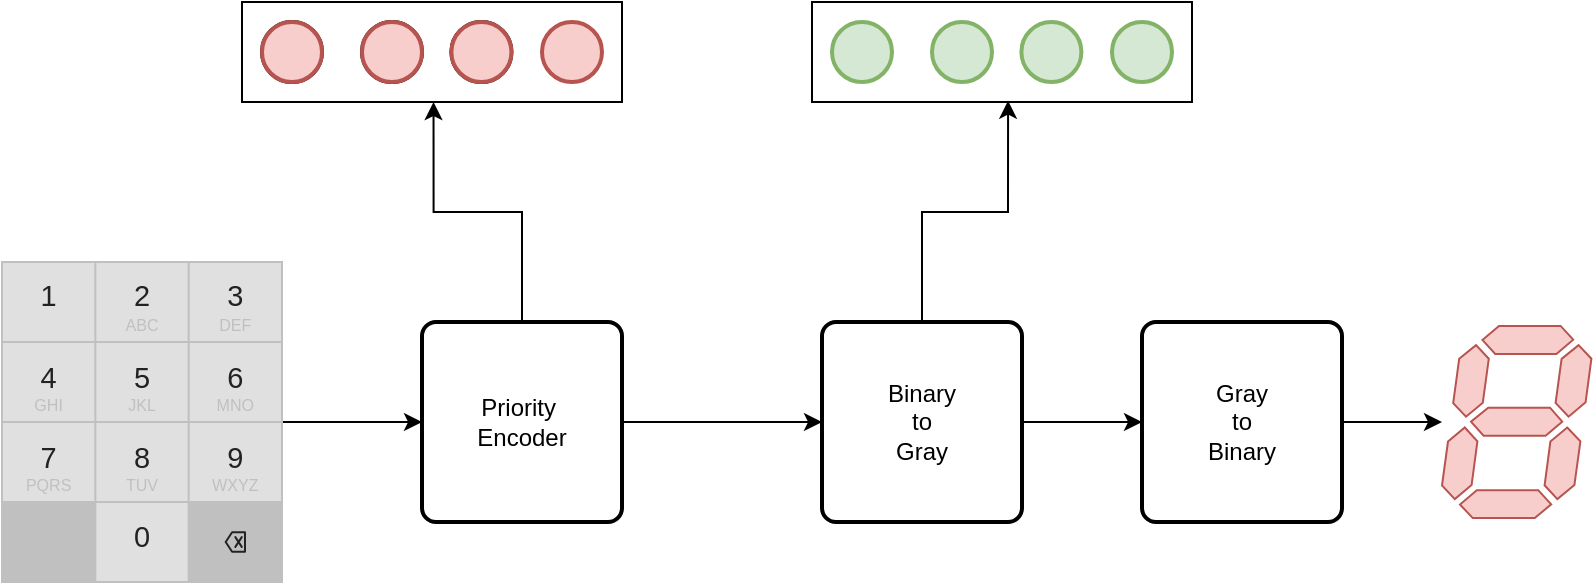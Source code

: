 <mxfile version="13.7.9" type="device"><diagram id="CvdGJuhps56RzUENx4n5" name="Page-1"><mxGraphModel dx="1220" dy="491" grid="1" gridSize="10" guides="1" tooltips="1" connect="1" arrows="1" fold="1" page="1" pageScale="1" pageWidth="850" pageHeight="1100" math="0" shadow="0"><root><mxCell id="0"/><mxCell id="1" parent="0"/><mxCell id="_wDZTiQDp73Xk7o3SOYn-1" value="" style="verticalLabelPosition=bottom;shadow=0;dashed=0;align=center;html=1;verticalAlign=top;shape=mxgraph.electrical.opto_electronics.7_segment_display;pointerEvents=1;fillColor=#f8cecc;strokeColor=#b85450;" vertex="1" parent="1"><mxGeometry x="740" y="331.95" width="74.7" height="96.1" as="geometry"/></mxCell><mxCell id="_wDZTiQDp73Xk7o3SOYn-27" value="" style="edgeStyle=orthogonalEdgeStyle;rounded=0;orthogonalLoop=1;jettySize=auto;html=1;" edge="1" parent="1" source="_wDZTiQDp73Xk7o3SOYn-3" target="_wDZTiQDp73Xk7o3SOYn-1"><mxGeometry relative="1" as="geometry"/></mxCell><mxCell id="_wDZTiQDp73Xk7o3SOYn-3" value="Gray&lt;br&gt;to&lt;br&gt;Binary" style="rounded=1;whiteSpace=wrap;html=1;absoluteArcSize=1;arcSize=14;strokeWidth=2;" vertex="1" parent="1"><mxGeometry x="590" y="330" width="100" height="100" as="geometry"/></mxCell><mxCell id="_wDZTiQDp73Xk7o3SOYn-13" value="" style="group" vertex="1" connectable="0" parent="1"><mxGeometry x="425" y="170" width="190" height="50" as="geometry"/></mxCell><mxCell id="_wDZTiQDp73Xk7o3SOYn-5" value="" style="verticalLabelPosition=bottom;verticalAlign=top;html=1;shape=mxgraph.basic.rect;fillColor2=none;strokeWidth=1;size=20;indent=5;" vertex="1" parent="_wDZTiQDp73Xk7o3SOYn-13"><mxGeometry width="190" height="50" as="geometry"/></mxCell><mxCell id="_wDZTiQDp73Xk7o3SOYn-4" value="" style="strokeWidth=2;html=1;shape=mxgraph.flowchart.start_2;whiteSpace=wrap;fillColor=#d5e8d4;strokeColor=#82b366;" vertex="1" parent="_wDZTiQDp73Xk7o3SOYn-13"><mxGeometry x="10" y="10" width="30" height="30" as="geometry"/></mxCell><mxCell id="_wDZTiQDp73Xk7o3SOYn-8" value="" style="strokeWidth=2;html=1;shape=mxgraph.flowchart.start_2;whiteSpace=wrap;fillColor=#d5e8d4;strokeColor=#82b366;" vertex="1" parent="_wDZTiQDp73Xk7o3SOYn-13"><mxGeometry x="60" y="10" width="30" height="30" as="geometry"/></mxCell><mxCell id="_wDZTiQDp73Xk7o3SOYn-9" value="" style="strokeWidth=2;html=1;shape=mxgraph.flowchart.start_2;whiteSpace=wrap;fillColor=#d5e8d4;strokeColor=#82b366;" vertex="1" parent="_wDZTiQDp73Xk7o3SOYn-13"><mxGeometry x="104.7" y="10" width="30" height="30" as="geometry"/></mxCell><mxCell id="_wDZTiQDp73Xk7o3SOYn-11" value="" style="strokeWidth=2;html=1;shape=mxgraph.flowchart.start_2;whiteSpace=wrap;fillColor=#d5e8d4;strokeColor=#82b366;" vertex="1" parent="_wDZTiQDp73Xk7o3SOYn-13"><mxGeometry x="150" y="10" width="30" height="30" as="geometry"/></mxCell><mxCell id="_wDZTiQDp73Xk7o3SOYn-14" value="" style="group;fillColor=#d5e8d4;strokeColor=#82b366;" vertex="1" connectable="0" parent="1"><mxGeometry x="140" y="170" width="190" height="50" as="geometry"/></mxCell><mxCell id="_wDZTiQDp73Xk7o3SOYn-15" value="" style="verticalLabelPosition=bottom;verticalAlign=top;html=1;shape=mxgraph.basic.rect;fillColor2=none;strokeWidth=1;size=20;indent=5;" vertex="1" parent="_wDZTiQDp73Xk7o3SOYn-14"><mxGeometry width="190" height="50" as="geometry"/></mxCell><mxCell id="_wDZTiQDp73Xk7o3SOYn-16" value="" style="strokeWidth=2;html=1;shape=mxgraph.flowchart.start_2;whiteSpace=wrap;" vertex="1" parent="_wDZTiQDp73Xk7o3SOYn-14"><mxGeometry x="10" y="10" width="30" height="30" as="geometry"/></mxCell><mxCell id="_wDZTiQDp73Xk7o3SOYn-17" value="" style="strokeWidth=2;html=1;shape=mxgraph.flowchart.start_2;whiteSpace=wrap;" vertex="1" parent="_wDZTiQDp73Xk7o3SOYn-14"><mxGeometry x="60" y="10" width="30" height="30" as="geometry"/></mxCell><mxCell id="_wDZTiQDp73Xk7o3SOYn-18" value="" style="strokeWidth=2;html=1;shape=mxgraph.flowchart.start_2;whiteSpace=wrap;" vertex="1" parent="_wDZTiQDp73Xk7o3SOYn-14"><mxGeometry x="104.7" y="10" width="30" height="30" as="geometry"/></mxCell><mxCell id="_wDZTiQDp73Xk7o3SOYn-19" value="" style="strokeWidth=2;html=1;shape=mxgraph.flowchart.start_2;whiteSpace=wrap;fillColor=#f8cecc;strokeColor=#b85450;" vertex="1" parent="_wDZTiQDp73Xk7o3SOYn-14"><mxGeometry x="150" y="10" width="30" height="30" as="geometry"/></mxCell><mxCell id="_wDZTiQDp73Xk7o3SOYn-44" value="" style="strokeWidth=2;html=1;shape=mxgraph.flowchart.start_2;whiteSpace=wrap;fillColor=#f8cecc;strokeColor=#b85450;" vertex="1" parent="_wDZTiQDp73Xk7o3SOYn-14"><mxGeometry x="10" y="10" width="30" height="30" as="geometry"/></mxCell><mxCell id="_wDZTiQDp73Xk7o3SOYn-45" value="" style="strokeWidth=2;html=1;shape=mxgraph.flowchart.start_2;whiteSpace=wrap;fillColor=#f8cecc;strokeColor=#b85450;" vertex="1" parent="_wDZTiQDp73Xk7o3SOYn-14"><mxGeometry x="60" y="10" width="30" height="30" as="geometry"/></mxCell><mxCell id="_wDZTiQDp73Xk7o3SOYn-46" value="" style="strokeWidth=2;html=1;shape=mxgraph.flowchart.start_2;whiteSpace=wrap;fillColor=#f8cecc;strokeColor=#b85450;" vertex="1" parent="_wDZTiQDp73Xk7o3SOYn-14"><mxGeometry x="104.7" y="10" width="30" height="30" as="geometry"/></mxCell><mxCell id="_wDZTiQDp73Xk7o3SOYn-26" value="" style="edgeStyle=orthogonalEdgeStyle;rounded=0;orthogonalLoop=1;jettySize=auto;html=1;" edge="1" parent="1" source="_wDZTiQDp73Xk7o3SOYn-21" target="_wDZTiQDp73Xk7o3SOYn-3"><mxGeometry relative="1" as="geometry"/></mxCell><mxCell id="_wDZTiQDp73Xk7o3SOYn-21" value="Binary&lt;br&gt;to&lt;br&gt;Gray" style="rounded=1;whiteSpace=wrap;html=1;absoluteArcSize=1;arcSize=14;strokeWidth=2;" vertex="1" parent="1"><mxGeometry x="430" y="330" width="100" height="100" as="geometry"/></mxCell><mxCell id="_wDZTiQDp73Xk7o3SOYn-25" value="" style="edgeStyle=orthogonalEdgeStyle;rounded=0;orthogonalLoop=1;jettySize=auto;html=1;" edge="1" parent="1" source="_wDZTiQDp73Xk7o3SOYn-22" target="_wDZTiQDp73Xk7o3SOYn-21"><mxGeometry relative="1" as="geometry"/></mxCell><mxCell id="_wDZTiQDp73Xk7o3SOYn-30" value="" style="edgeStyle=orthogonalEdgeStyle;rounded=0;orthogonalLoop=1;jettySize=auto;html=1;entryX=0.504;entryY=1;entryDx=0;entryDy=0;entryPerimeter=0;" edge="1" parent="1" source="_wDZTiQDp73Xk7o3SOYn-22" target="_wDZTiQDp73Xk7o3SOYn-15"><mxGeometry relative="1" as="geometry"><mxPoint x="330" y="290" as="targetPoint"/></mxGeometry></mxCell><mxCell id="_wDZTiQDp73Xk7o3SOYn-22" value="Priority&amp;nbsp;&lt;br&gt;Encoder" style="rounded=1;whiteSpace=wrap;html=1;absoluteArcSize=1;arcSize=14;strokeWidth=2;" vertex="1" parent="1"><mxGeometry x="230" y="330" width="100" height="100" as="geometry"/></mxCell><mxCell id="_wDZTiQDp73Xk7o3SOYn-24" value="" style="edgeStyle=orthogonalEdgeStyle;rounded=0;orthogonalLoop=1;jettySize=auto;html=1;" edge="1" parent="1" source="_wDZTiQDp73Xk7o3SOYn-23" target="_wDZTiQDp73Xk7o3SOYn-22"><mxGeometry relative="1" as="geometry"/></mxCell><mxCell id="_wDZTiQDp73Xk7o3SOYn-23" value="" style="html=1;verticalLabelPosition=bottom;labelBackgroundColor=#ffffff;verticalAlign=top;shadow=0;dashed=0;strokeWidth=2;shape=mxgraph.ios7.misc.number_pad;strokeWidth=1;" vertex="1" parent="1"><mxGeometry x="20" y="300" width="140" height="160" as="geometry"/></mxCell><mxCell id="_wDZTiQDp73Xk7o3SOYn-31" value="" style="edgeStyle=orthogonalEdgeStyle;rounded=0;orthogonalLoop=1;jettySize=auto;html=1;entryX=0.516;entryY=0.987;entryDx=0;entryDy=0;entryPerimeter=0;" edge="1" parent="1" source="_wDZTiQDp73Xk7o3SOYn-21" target="_wDZTiQDp73Xk7o3SOYn-5"><mxGeometry relative="1" as="geometry"><mxPoint x="340" y="340" as="sourcePoint"/><mxPoint x="265.76" y="230" as="targetPoint"/></mxGeometry></mxCell></root></mxGraphModel></diagram></mxfile>
